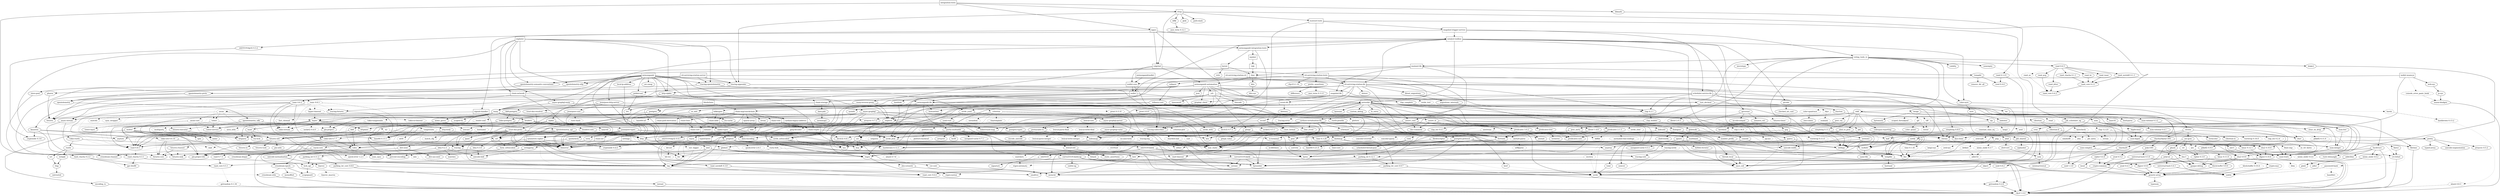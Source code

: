 digraph {
    0 [ label = "catalyst-toolbox" shape = box]
    1 [ label = "chain-addr" shape = box]
    2 [ label = "chain-core" shape = box]
    3 [ label = "chain-ser" shape = box]
    4 [ label = "chain-crypto" shape = box]
    5 [ label = "typed-bytes" shape = box]
    6 [ label = "chain-impl-mockchain" shape = box]
    7 [ label = "cardano-legacy-address" shape = box]
    8 [ label = "chain-time" shape = box]
    9 [ label = "chain-vote" shape = box]
    10 [ label = "imhamt" shape = box]
    11 [ label = "sparse-array" shape = box]
    12 [ label = "chain-storage" shape = box]
    13 [ label = "jcli" shape = box]
    14 [ label = "jormungandr-lib" shape = box]
    15 [ label = "jormungandr-automation" shape = box]
    16 [ label = "jortestkit" shape = box]
    17 [ label = "jormungandr-integration-tests" shape = box]
    18 [ label = "hersir" shape = box]
    19 [ label = "thor" shape = box]
    20 [ label = "loki" shape = box]
    21 [ label = "mjolnir" shape = box]
    22 [ label = "snapshot-lib" shape = box]
    23 [ label = "symmetric-cipher" shape = box]
    24 [ label = "vit-servicing-station-lib" shape = box]
    25 [ label = "event-db" shape = box]
    26 [ label = "vit-servicing-station-tests" shape = box]
    27 [ label = "wallet" shape = box]
    28 [ label = "chain-path-derivation" shape = box]
    29 [ label = "hdkeygen" shape = box]
    30 [ label = "chain-network" shape = box]
    31 [ label = "jormungandrwallet" shape = box]
    32 [ label = "wallet-core" shape = box]
    33 [ label = "wallet-wasm-js" shape = box]
    34 [ label = "jormungandr" shape = box]
    35 [ label = "explorer" shape = box]
    36 [ label = "settings" shape = box]
    37 [ label = "blockchain" shape = box]
    38 [ label = "vit-servicing-station-cli" shape = box]
    39 [ label = "vit-servicing-station-server" shape = box]
    40 [ label = "iapyx" shape = box]
    41 [ label = "valgrind" shape = box]
    42 [ label = "vitup" shape = box]
    43 [ label = "mainnet-lib" shape = box]
    44 [ label = "mainnet-tools" shape = box]
    45 [ label = "scheduler-service-lib" shape = box]
    46 [ label = "signals-handler" shape = box]
    47 [ label = "snapshot-trigger-service" shape = box]
    48 [ label = "voting_tools_rs" shape = box]
    49 [ label = "integration-tests" shape = box]
    50 [ label = "assert_fs" ]
    51 [ label = "bech32 0.8.1" ]
    52 [ label = "clap 4.2.1" ]
    53 [ label = "color-eyre" ]
    54 [ label = "csv" ]
    55 [ label = "fraction" ]
    56 [ label = "futures" ]
    57 [ label = "gag" ]
    58 [ label = "governor" ]
    59 [ label = "graphql_client" ]
    60 [ label = "hex" ]
    61 [ label = "image" ]
    62 [ label = "itertools" ]
    63 [ label = "once_cell" ]
    64 [ label = "qrcode" ]
    65 [ label = "quircs" ]
    66 [ label = "rand 0.8.5" ]
    67 [ label = "rand_chacha 0.3.1" ]
    68 [ label = "rayon" ]
    69 [ label = "regex" ]
    70 [ label = "reqwest" ]
    71 [ label = "rust_decimal" ]
    72 [ label = "serde" ]
    73 [ label = "serde_json" ]
    74 [ label = "serde_yaml" ]
    75 [ label = "sscanf" ]
    76 [ label = "thiserror" ]
    77 [ label = "time 0.3.20" ]
    78 [ label = "tokio" ]
    79 [ label = "tracing" ]
    80 [ label = "tracing-subscriber" ]
    81 [ label = "url" ]
    82 [ label = "cryptoxide 0.4.4" ]
    83 [ label = "proptest" ]
    84 [ label = "quickcheck" ]
    85 [ label = "curve25519-dalek-ng" ]
    86 [ label = "ed25519-bip32 0.4.1" ]
    87 [ label = "ed25519-dalek" ]
    88 [ label = "generic-array" ]
    89 [ label = "rand_core 0.6.4" ]
    90 [ label = "sha2 0.10.6" ]
    91 [ label = "lazy_static" ]
    92 [ label = "strum" ]
    93 [ label = "cbor_event" ]
    94 [ label = "const_format" ]
    95 [ label = "criterion" style = dashed]
    96 [ label = "data-pile" ]
    97 [ label = "sled" ]
    98 [ label = "tempfile" ]
    99 [ label = "base64 0.13.1" ]
    100 [ label = "bincode" ]
    101 [ label = "bytes" ]
    102 [ label = "clap_complete" ]
    103 [ label = "gtmpl" ]
    104 [ label = "rpassword" ]
    105 [ label = "http" ]
    106 [ label = "humantime" ]
    107 [ label = "parity-multiaddr" ]
    108 [ label = "serde_with" ]
    109 [ label = "assert_cmd" ]
    110 [ label = "bytesize" ]
    111 [ label = "custom_debug" ]
    112 [ label = "flate2" ]
    113 [ label = "fs_extra" ]
    114 [ label = "json" ]
    115 [ label = "keynesis" ]
    116 [ label = "log" ]
    117 [ label = "netstat2" ]
    118 [ label = "os_info" ]
    119 [ label = "poldercast" ]
    120 [ label = "predicates 2.1.5" ]
    121 [ label = "prost 0.9.0" ]
    122 [ label = "semver" ]
    123 [ label = "sysinfo" ]
    124 [ label = "tar" ]
    125 [ label = "tokio-stream" ]
    126 [ label = "tonic 0.6.2" ]
    127 [ label = "warp" ]
    128 [ label = "zip" ]
    129 [ label = "console" ]
    130 [ label = "dialoguer" ]
    131 [ label = "indicatif" ]
    132 [ label = "sha-1" ]
    133 [ label = "sha2 0.9.9" ]
    134 [ label = "bech32 0.7.3" ]
    135 [ label = "yaml-rust" ]
    136 [ label = "ctrlc" ]
    137 [ label = "slave-pool" ]
    138 [ label = "cocoon" ]
    139 [ label = "dirs" ]
    140 [ label = "serde_test" style = dashed]
    141 [ label = "zeroize" ]
    142 [ label = "diesel 1.4.8" ]
    143 [ label = "diesel_migrations" ]
    144 [ label = "dotenv" ]
    145 [ label = "http-zipkin" ]
    146 [ label = "notify" ]
    147 [ label = "r2d2" ]
    148 [ label = "simplelog 0.8.0" ]
    149 [ label = "tracing-futures" ]
    150 [ label = "bb8" ]
    151 [ label = "bb8-postgres" ]
    152 [ label = "dotenvy" ]
    153 [ label = "tokio-postgres" ]
    154 [ label = "cfg-if 0.1.10" ]
    155 [ label = "chrono" ]
    156 [ label = "dyn-clone" ]
    157 [ label = "fake" ]
    158 [ label = "hyper" ]
    159 [ label = "postgres" ]
    160 [ label = "pretty_assertions" ]
    161 [ label = "rand 0.7.3" ]
    162 [ label = "rand_core 0.5.1" ]
    163 [ label = "refinery" ]
    164 [ label = "hashlink" ]
    165 [ label = "http-body" ]
    166 [ label = "pin-project" ]
    167 [ label = "clear_on_drop" ]
    168 [ label = "console_error_panic_hook" style = dashed]
    169 [ label = "getrandom 0.2.8" ]
    170 [ label = "js-sys" ]
    171 [ label = "wasm-bindgen" ]
    172 [ label = "web-sys" ]
    173 [ label = "arc-swap" ]
    174 [ label = "jsonrpsee-core" ]
    175 [ label = "jsonrpsee-http-server" ]
    176 [ label = "linked-hash-map" ]
    177 [ label = "local-ip-address" ]
    178 [ label = "lru" ]
    179 [ label = "opentelemetry" ]
    180 [ label = "opentelemetry-otlp" ]
    181 [ label = "opentelemetry-semantic-conventions" ]
    182 [ label = "tokio-util 0.6.10" ]
    183 [ label = "tracing-appender" ]
    184 [ label = "tracing-opentelemetry" ]
    185 [ label = "trust-dns-resolver" ]
    186 [ label = "anyhow" ]
    187 [ label = "async-graphql" ]
    188 [ label = "async-graphql-warp" ]
    189 [ label = "futures-channel" ]
    190 [ label = "futures-util" ]
    191 [ label = "ed25519-bip32 0.3.2" ]
    192 [ label = "prettytable-rs" ]
    193 [ label = "warp-reverse-proxy" ]
    194 [ label = "diffy" ]
    195 [ label = "glob" ]
    196 [ label = "path-slash" ]
    197 [ label = "rustls" ]
    198 [ label = "rustls-pemfile" ]
    199 [ label = "tempdir" ]
    200 [ label = "tokio-rustls" ]
    201 [ label = "uuid 0.8.2" ]
    202 [ label = "walkdir" ]
    203 [ label = "cardano-serialization-lib" ]
    204 [ label = "pharos" ]
    205 [ label = "job_scheduler_ng" ]
    206 [ label = "num-traits" ]
    207 [ label = "uuid 1.3.0" ]
    208 [ label = "bigdecimal" ]
    209 [ label = "blake2" ]
    210 [ label = "bytekind" ]
    211 [ label = "cddl" ]
    212 [ label = "ciborium" ]
    213 [ label = "dashmap" ]
    214 [ label = "diesel 2.0.3" ]
    215 [ label = "microtype" ]
    216 [ label = "nonempty" ]
    217 [ label = "rand 0.6.5" ]
    218 [ label = "rand_core 0.4.2" ]
    219 [ label = "scheduled-thread-pool" ]
    220 [ label = "validity" ]
    221 [ label = "base64 0.21.0" ]
    222 [ label = "cfg-if 1.0.0" ]
    223 [ label = "libmath" ]
    224 [ label = "rand_chacha 0.2.2" ]
    225 [ label = "anstyle" ]
    226 [ label = "doc-comment" ]
    227 [ label = "globwalk" ]
    228 [ label = "predicates 3.0.2" ]
    229 [ label = "predicates-core" ]
    230 [ label = "predicates-tree" ]
    231 [ label = "clap_builder" ]
    232 [ label = "backtrace" ]
    233 [ label = "color-spantrace" style = dashed]
    234 [ label = "eyre" ]
    235 [ label = "indenter" ]
    236 [ label = "owo-colors" ]
    237 [ label = "tracing-error" style = dashed]
    238 [ label = "csv-core" ]
    239 [ label = "itoa" ]
    240 [ label = "ryu" ]
    241 [ label = "num" ]
    242 [ label = "futures-core" ]
    243 [ label = "futures-executor" ]
    244 [ label = "futures-io" ]
    245 [ label = "futures-sink" ]
    246 [ label = "futures-task" ]
    247 [ label = "filedescriptor" ]
    248 [ label = "futures-timer" style = dashed]
    249 [ label = "no-std-compat" ]
    250 [ label = "nonzero_ext" ]
    251 [ label = "parking_lot 0.12.1" ]
    252 [ label = "smallvec" ]
    253 [ label = "bytemuck" ]
    254 [ label = "byteorder" ]
    255 [ label = "color_quant" ]
    256 [ label = "gif" style = dashed]
    257 [ label = "jpeg-decoder" style = dashed]
    258 [ label = "num-iter" ]
    259 [ label = "num-rational 0.3.2" ]
    260 [ label = "png" style = dashed]
    261 [ label = "scoped_threadpool" style = dashed]
    262 [ label = "tiff" style = dashed]
    263 [ label = "either" ]
    264 [ label = "checked_int_cast" ]
    265 [ label = "ppv-lite86" ]
    266 [ label = "rayon-core" ]
    267 [ label = "aho-corasick" ]
    268 [ label = "memchr" ]
    269 [ label = "regex-syntax" ]
    270 [ label = "serde_urlencoded" ]
    271 [ label = "tower-service" ]
    272 [ label = "arrayvec 0.7.2" ]
    273 [ label = "borsh" style = dashed]
    274 [ label = "bytecheck" style = dashed]
    275 [ label = "rkyv" style = dashed]
    276 [ label = "indexmap" ]
    277 [ label = "time-core" ]
    278 [ label = "mio" style = dashed]
    279 [ label = "num_cpus" ]
    280 [ label = "pin-project-lite" ]
    281 [ label = "tracing-core" ]
    282 [ label = "matchers" style = dashed]
    283 [ label = "nu-ansi-term" style = dashed]
    284 [ label = "sharded-slab" style = dashed]
    285 [ label = "thread_local" ]
    286 [ label = "tracing-log" style = dashed]
    287 [ label = "tracing-serde" style = dashed]
    288 [ label = "form_urlencoded" ]
    289 [ label = "idna 0.3.0" ]
    290 [ label = "percent-encoding" ]
    291 [ label = "bit-set" style = dashed]
    292 [ label = "bitflags" ]
    293 [ label = "quick-error 2.0.1" style = dashed]
    294 [ label = "rand_xorshift 0.3.0" ]
    295 [ label = "rusty-fork" style = dashed]
    296 [ label = "unarray" ]
    297 [ label = "env_logger" style = dashed]
    298 [ label = "digest 0.9.0" ]
    299 [ label = "subtle-ng" ]
    300 [ label = "curve25519-dalek" ]
    301 [ label = "ed25519" ]
    302 [ label = "typenum" ]
    303 [ label = "digest 0.10.6" ]
    304 [ label = "atty" style = dashed]
    305 [ label = "cast" style = dashed]
    306 [ label = "clap 2.34.0" style = dashed]
    307 [ label = "criterion-plot" style = dashed]
    308 [ label = "oorandom" style = dashed]
    309 [ label = "plotters" style = dashed]
    310 [ label = "serde_cbor" style = dashed]
    311 [ label = "tinytemplate" style = dashed]
    312 [ label = "memmap2" ]
    313 [ label = "crc32fast" ]
    314 [ label = "crossbeam-epoch" ]
    315 [ label = "crossbeam-utils" ]
    316 [ label = "fxhash" ]
    317 [ label = "libc" ]
    318 [ label = "parking_lot 0.11.2" ]
    319 [ label = "fastrand" ]
    320 [ label = "gtmpl_value" ]
    321 [ label = "fnv" ]
    322 [ label = "arrayref" ]
    323 [ label = "bs58" ]
    324 [ label = "data-encoding" ]
    325 [ label = "multihash" ]
    326 [ label = "static_assertions" ]
    327 [ label = "unsigned-varint 0.7.1" ]
    328 [ label = "bstr" ]
    329 [ label = "wait-timeout" ]
    330 [ label = "miniz_oxide 0.6.2" ]
    331 [ label = "cryptoxide 0.3.6" ]
    332 [ label = "difflib" style = dashed]
    333 [ label = "float-cmp" style = dashed]
    334 [ label = "normalize-line-endings" style = dashed]
    335 [ label = "filetime" ]
    336 [ label = "tokio-util 0.7.7" ]
    337 [ label = "async-stream" ]
    338 [ label = "h2" style = dashed]
    339 [ label = "hyper-timeout" style = dashed]
    340 [ label = "tower" style = dashed]
    341 [ label = "tower-layer" ]
    342 [ label = "headers" ]
    343 [ label = "mime" ]
    344 [ label = "mime_guess" ]
    345 [ label = "multiparty" style = dashed]
    346 [ label = "scoped-tls" ]
    347 [ label = "tokio-tungstenite" style = dashed]
    348 [ label = "aes" style = dashed]
    349 [ label = "bzip2" style = dashed]
    350 [ label = "constant_time_eq" style = dashed]
    351 [ label = "hmac 0.12.1" ]
    352 [ label = "pbkdf2 0.11.0" style = dashed]
    353 [ label = "sha1" ]
    354 [ label = "zstd" style = dashed]
    355 [ label = "unicode-width" ]
    356 [ label = "shell-words" ]
    357 [ label = "number_prefix" ]
    358 [ label = "block-buffer 0.9.0" ]
    359 [ label = "opaque-debug" ]
    360 [ label = "crossbeam-channel" ]
    361 [ label = "aes-gcm" ]
    362 [ label = "chacha20poly1305" ]
    363 [ label = "hmac 0.11.0" ]
    364 [ label = "pbkdf2 0.9.0" ]
    365 [ label = "dirs-sys" ]
    366 [ label = "pq-sys" style = dashed]
    367 [ label = "migrations_internals" ]
    368 [ label = "zipkin" ]
    369 [ label = "termcolor" ]
    370 [ label = "fallible-iterator" ]
    371 [ label = "phf" ]
    372 [ label = "postgres-protocol" ]
    373 [ label = "postgres-types" ]
    374 [ label = "socket2 0.5.1" ]
    375 [ label = "num-integer" ]
    376 [ label = "time 0.1.45" style = dashed]
    377 [ label = "httparse" ]
    378 [ label = "httpdate" ]
    379 [ label = "socket2 0.4.9" style = dashed]
    380 [ label = "want" ]
    381 [ label = "ansi_term 0.11.0" ]
    382 [ label = "difference" ]
    383 [ label = "getrandom 0.1.16" style = dashed]
    384 [ label = "refinery-core" ]
    385 [ label = "hashbrown 0.12.3" ]
    386 [ label = "beef" ]
    387 [ label = "jsonrpsee-types" ]
    388 [ label = "rustc-hash" style = dashed]
    389 [ label = "globset" ]
    390 [ label = "unicase" ]
    391 [ label = "opentelemetry_api" ]
    392 [ label = "opentelemetry_sdk" ]
    393 [ label = "opentelemetry-proto" ]
    394 [ label = "prost 0.11.8" style = dashed]
    395 [ label = "tonic 0.8.3" style = dashed]
    396 [ label = "slab" style = dashed]
    397 [ label = "lru-cache" ]
    398 [ label = "resolv-conf" style = dashed]
    399 [ label = "trust-dns-proto" ]
    400 [ label = "async-graphql-parser" ]
    401 [ label = "async-graphql-value" ]
    402 [ label = "fast_chemail" style = dashed]
    403 [ label = "multer" ]
    404 [ label = "pin-utils" ]
    405 [ label = "encode_unicode" ]
    406 [ label = "is-terminal" ]
    407 [ label = "term" ]
    408 [ label = "ansi_term 0.12.1" ]
    409 [ label = "ring" ]
    410 [ label = "sct" ]
    411 [ label = "webpki" ]
    412 [ label = "rand 0.4.6" ]
    413 [ label = "remove_dir_all" ]
    414 [ label = "same-file" ]
    415 [ label = "num-bigint" ]
    416 [ label = "schemars" ]
    417 [ label = "cron" ]
    418 [ label = "libm" style = dashed]
    419 [ label = "abnf_to_pest" ]
    420 [ label = "base16" ]
    421 [ label = "base64-url" style = dashed]
    422 [ label = "clap 3.2.23" style = dashed]
    423 [ label = "codespan-reporting" ]
    424 [ label = "hexf-parse" ]
    425 [ label = "lexical-core" ]
    426 [ label = "pest_meta" ]
    427 [ label = "pest_vm" ]
    428 [ label = "simplelog 0.11.2" ]
    429 [ label = "uriparse" style = dashed]
    430 [ label = "ciborium-io" ]
    431 [ label = "ciborium-ll" ]
    432 [ label = "lock_api" ]
    433 [ label = "parking_lot_core 0.9.7" ]
    434 [ label = "secrecy" style = dashed]
    435 [ label = "rand_chacha 0.1.1" ]
    436 [ label = "rand_hc" ]
    437 [ label = "rand_isaac" ]
    438 [ label = "rand_jitter" ]
    439 [ label = "rand_os" style = dashed]
    440 [ label = "rand_pcg" ]
    441 [ label = "rand_xorshift 0.1.1" ]
    442 [ label = "rand 0.3.23" ]
    443 [ label = "ignore" ]
    444 [ label = "termtree" ]
    445 [ label = "anstream" style = dashed]
    446 [ label = "clap_lex 0.4.1" ]
    447 [ label = "strsim" style = dashed]
    448 [ label = "addr2line" ]
    449 [ label = "object" ]
    450 [ label = "rustc-demangle" ]
    451 [ label = "num-complex" ]
    452 [ label = "num-rational 0.4.1" ]
    453 [ label = "weezl" style = dashed]
    454 [ label = "deflate" style = dashed]
    455 [ label = "miniz_oxide 0.3.7" style = dashed]
    456 [ label = "miniz_oxide 0.4.4" style = dashed]
    457 [ label = "crossbeam-deque" ]
    458 [ label = "hashbrown 0.13.2" style = dashed]
    459 [ label = "ptr_meta" style = dashed]
    460 [ label = "simdutf8" style = dashed]
    461 [ label = "rend" style = dashed]
    462 [ label = "seahash" style = dashed]
    463 [ label = "regex-automata" style = dashed]
    464 [ label = "overload" style = dashed]
    465 [ label = "unicode-bidi" ]
    466 [ label = "unicode-normalization" ]
    467 [ label = "bit-vec" style = dashed]
    468 [ label = "quick-error 1.2.3" style = dashed]
    469 [ label = "subtle" ]
    470 [ label = "signature" ]
    471 [ label = "block-buffer 0.10.4" style = dashed]
    472 [ label = "crypto-common" ]
    473 [ label = "textwrap 0.11.0" style = dashed]
    474 [ label = "plotters-backend" style = dashed]
    475 [ label = "plotters-svg" style = dashed]
    476 [ label = "half" ]
    477 [ label = "memoffset" ]
    478 [ label = "scopeguard" ]
    479 [ label = "instant" ]
    480 [ label = "parking_lot_core 0.8.6" ]
    481 [ label = "unsigned-varint 0.5.1" ]
    482 [ label = "adler" ]
    483 [ label = "tokio-io-timeout" style = dashed]
    484 [ label = "headers-core" ]
    485 [ label = "try-lock" ]
    486 [ label = "tungstenite" style = dashed]
    487 [ label = "cipher 0.3.0" ]
    488 [ label = "bzip2-sys" style = dashed]
    489 [ label = "password-hash" style = dashed]
    490 [ label = "zstd-safe" style = dashed]
    491 [ label = "aead 0.4.3" ]
    492 [ label = "ctr" ]
    493 [ label = "ghash" ]
    494 [ label = "aead 0.5.2" ]
    495 [ label = "chacha20" ]
    496 [ label = "cipher 0.4.4" ]
    497 [ label = "poly1305" ]
    498 [ label = "crypto-mac" ]
    499 [ label = "lazycell" ]
    500 [ label = "zipkin-types" ]
    501 [ label = "phf_shared" ]
    502 [ label = "md-5" ]
    503 [ label = "stringprep" ]
    504 [ label = "siphasher" ]
    505 [ label = "toml" ]
    506 [ label = "ahash 0.7.6" style = dashed]
    507 [ label = "axum" style = dashed]
    508 [ label = "hostname" style = dashed]
    509 [ label = "idna 0.2.3" ]
    510 [ label = "ipnet" ]
    511 [ label = "tinyvec" ]
    512 [ label = "pest" ]
    513 [ label = "ascii_utils" style = dashed]
    514 [ label = "encoding_rs" ]
    515 [ label = "spin" ]
    516 [ label = "io-lifetimes" ]
    517 [ label = "dirs-next" ]
    518 [ label = "untrusted" ]
    519 [ label = "nom" ]
    520 [ label = "abnf" ]
    521 [ label = "pretty" ]
    522 [ label = "clap_lex 0.2.4" style = dashed]
    523 [ label = "textwrap 0.16.0" style = dashed]
    524 [ label = "lexical-parse-float" style = dashed]
    525 [ label = "lexical-parse-integer" style = dashed]
    526 [ label = "lexical-util" ]
    527 [ label = "lexical-write-float" style = dashed]
    528 [ label = "lexical-write-integer" style = dashed]
    529 [ label = "rand_core 0.3.1" ]
    530 [ label = "anstyle-parse" style = dashed]
    531 [ label = "concolor-override" style = dashed]
    532 [ label = "concolor-query" style = dashed]
    533 [ label = "utf8parse" style = dashed]
    534 [ label = "gimli" ]
    535 [ label = "adler32" style = dashed]
    536 [ label = "ahash 0.8.3" style = dashed]
    537 [ label = "utf-8" style = dashed]
    538 [ label = "base64ct" style = dashed]
    539 [ label = "zstd-sys" style = dashed]
    540 [ label = "polyval" ]
    541 [ label = "inout" ]
    542 [ label = "universal-hash 0.5.0" ]
    543 [ label = "axum-core" style = dashed]
    544 [ label = "matchit" style = dashed]
    545 [ label = "sync_wrapper" style = dashed]
    546 [ label = "match_cfg" style = dashed]
    547 [ label = "matches" ]
    548 [ label = "tinyvec_macros" style = dashed]
    549 [ label = "ucd-trie" ]
    550 [ label = "dirs-sys-next" ]
    551 [ label = "minimal-lexical" ]
    552 [ label = "abnf-core" ]
    553 [ label = "arrayvec 0.5.2" ]
    554 [ label = "typed-arena" ]
    555 [ label = "unicode-segmentation" ]
    556 [ label = "os_str_bytes" style = dashed]
    557 [ label = "universal-hash 0.4.1" ]
    0 -> 53 [ ]
    0 -> 57 [ ]
    0 -> 58 [ ]
    0 -> 17 [ ]
    0 -> 64 [ ]
    0 -> 65 [ ]
    0 -> 75 [ ]
    0 -> 23 [ ]
    0 -> 24 [ ]
    0 -> 27 [ ]
    1 -> 2 [ ]
    1 -> 4 [ ]
    2 -> 3 [ ]
    3 -> 76 [ ]
    4 -> 51 [ ]
    4 -> 85 [ ]
    4 -> 86 [ ]
    4 -> 87 [ ]
    4 -> 60 [ ]
    4 -> 83 [ style = dotted]
    4 -> 84 [ style = dotted]
    4 -> 68 [ ]
    4 -> 90 [ ]
    4 -> 5 [ ]
    6 -> 7 [ ]
    6 -> 1 [ ]
    6 -> 8 [ ]
    6 -> 9 [ ]
    6 -> 10 [ ]
    6 -> 11 [ ]
    6 -> 92 [ ]
    6 -> 79 [ ]
    7 -> 93 [ ]
    7 -> 86 [ ]
    8 -> 2 [ ]
    8 -> 83 [ style = dotted]
    8 -> 84 [ style = dotted]
    9 -> 2 [ ]
    9 -> 4 [ ]
    9 -> 94 [ ]
    10 -> 83 [ style = dotted]
    10 -> 76 [ ]
    12 -> 95 [ style = dotted]
    12 -> 96 [ ]
    12 -> 89 [ style = dotted]
    12 -> 97 [ ]
    12 -> 98 [ style = dotted]
    12 -> 76 [ ]
    13 -> 100 [ ]
    13 -> 102 [ ]
    13 -> 103 [ ]
    13 -> 14 [ ]
    13 -> 70 [ ]
    13 -> 104 [ ]
    13 -> 74 [ ]
    14 -> 6 [ ]
    14 -> 105 [ ]
    14 -> 106 [ ]
    14 -> 107 [ ]
    14 -> 108 [ ]
    15 -> 109 [ ]
    15 -> 12 [ ]
    15 -> 59 [ ]
    15 -> 13 [ ]
    15 -> 16 [ ]
    15 -> 114 [ ]
    15 -> 117 [ ]
    15 -> 119 [ ]
    15 -> 126 [ ]
    15 -> 80 [ ]
    16 -> 50 [ ]
    16 -> 51 [ ]
    16 -> 110 [ ]
    16 -> 54 [ ]
    16 -> 111 [ ]
    16 -> 130 [ ]
    16 -> 113 [ ]
    16 -> 60 [ ]
    16 -> 106 [ ]
    16 -> 131 [ ]
    16 -> 118 [ ]
    16 -> 120 [ ]
    16 -> 70 [ ]
    16 -> 122 [ ]
    16 -> 74 [ ]
    16 -> 132 [ ]
    16 -> 133 [ ]
    16 -> 123 [ ]
    16 -> 124 [ ]
    16 -> 127 [ ]
    16 -> 128 [ ]
    17 -> 134 [ ]
    17 -> 18 [ ]
    17 -> 21 [ ]
    18 -> 136 [ ]
    18 -> 137 [ ]
    18 -> 19 [ ]
    19 -> 138 [ ]
    19 -> 139 [ ]
    19 -> 15 [ ]
    20 -> 19 [ ]
    21 -> 20 [ ]
    22 -> 55 [ ]
    22 -> 59 [ ]
    22 -> 14 [ ]
    22 -> 70 [ ]
    22 -> 71 [ ]
    22 -> 140 [ style = dotted]
    23 -> 82 [ ]
    23 -> 66 [ ]
    23 -> 76 [ ]
    23 -> 141 [ ]
    24 -> 52 [ ]
    24 -> 143 [ ]
    24 -> 144 [ ]
    24 -> 25 [ ]
    24 -> 145 [ ]
    24 -> 62 [ ]
    24 -> 146 [ ]
    24 -> 148 [ ]
    24 -> 22 [ ]
    24 -> 149 [ ]
    24 -> 80 [ ]
    24 -> 127 [ ]
    25 -> 151 [ ]
    25 -> 152 [ ]
    26 -> 109 [ ]
    26 -> 154 [ ]
    26 -> 156 [ ]
    26 -> 157 [ ]
    26 -> 16 [ ]
    26 -> 160 [ ]
    26 -> 163 [ ]
    26 -> 24 [ ]
    27 -> 164 [ ]
    27 -> 29 [ ]
    27 -> 62 [ ]
    27 -> 14 [ ]
    28 -> 76 [ ]
    29 -> 7 [ ]
    29 -> 1 [ ]
    29 -> 28 [ ]
    30 -> 4 [ ]
    30 -> 56 [ ]
    30 -> 76 [ ]
    30 -> 126 [ ]
    31 -> 32 [ ]
    32 -> 134 [ ]
    32 -> 23 [ ]
    32 -> 27 [ ]
    33 -> 167 [ ]
    33 -> 168 [ style = dotted]
    33 -> 32 [ ]
    33 -> 172 [ ]
    34 -> 173 [ ]
    34 -> 30 [ ]
    34 -> 12 [ ]
    34 -> 52 [ ]
    34 -> 145 [ ]
    34 -> 14 [ ]
    34 -> 175 [ ]
    34 -> 177 [ ]
    34 -> 180 [ ]
    34 -> 181 [ ]
    34 -> 119 [ ]
    34 -> 70 [ ]
    34 -> 74 [ ]
    34 -> 183 [ ]
    34 -> 184 [ ]
    34 -> 185 [ ]
    34 -> 127 [ ]
    35 -> 186 [ ]
    35 -> 188 [ ]
    35 -> 30 [ ]
    35 -> 145 [ ]
    35 -> 17 [ ]
    35 -> 180 [ ]
    35 -> 181 [ ]
    35 -> 183 [ ]
    35 -> 184 [ ]
    36 -> 97 [ ]
    36 -> 76 [ ]
    37 -> 6 [ ]
    37 -> 178 [ ]
    38 -> 54 [ ]
    38 -> 24 [ ]
    39 -> 180 [ ]
    39 -> 181 [ ]
    39 -> 183 [ ]
    39 -> 184 [ ]
    39 -> 24 [ ]
    40 -> 0 [ ]
    40 -> 191 [ ]
    40 -> 192 [ ]
    40 -> 41 [ ]
    41 -> 15 [ ]
    41 -> 26 [ ]
    41 -> 32 [ ]
    41 -> 193 [ ]
    42 -> 194 [ ]
    42 -> 195 [ ]
    42 -> 44 [ ]
    42 -> 196 [ ]
    42 -> 183 [ ]
    42 -> 201 [ ]
    42 -> 41 [ ]
    43 -> 203 [ ]
    43 -> 204 [ ]
    43 -> 22 [ ]
    43 -> 199 [ ]
    43 -> 19 [ ]
    44 -> 205 [ ]
    44 -> 192 [ ]
    44 -> 47 [ ]
    44 -> 26 [ ]
    45 -> 155 [ ]
    45 -> 52 [ ]
    45 -> 56 [ ]
    45 -> 16 [ ]
    45 -> 207 [ ]
    46 -> 56 [ ]
    46 -> 78 [ ]
    47 -> 0 [ ]
    47 -> 45 [ ]
    47 -> 46 [ ]
    47 -> 48 [ ]
    48 -> 209 [ ]
    48 -> 210 [ ]
    48 -> 211 [ ]
    48 -> 53 [ ]
    48 -> 213 [ ]
    48 -> 214 [ ]
    48 -> 43 [ ]
    48 -> 215 [ ]
    48 -> 216 [ ]
    48 -> 217 [ ]
    48 -> 220 [ ]
    49 -> 40 [ ]
    49 -> 223 [ ]
    49 -> 224 [ ]
    49 -> 42 [ ]
    50 -> 226 [ ]
    50 -> 227 [ ]
    50 -> 228 [ ]
    50 -> 230 [ ]
    50 -> 98 [ ]
    52 -> 231 [ ]
    52 -> 63 [ style = dotted]
    53 -> 232 [ ]
    53 -> 233 [ style = dotted]
    53 -> 234 [ ]
    54 -> 238 [ ]
    54 -> 239 [ ]
    54 -> 240 [ ]
    54 -> 72 [ ]
    55 -> 91 [ style = dotted]
    55 -> 241 [ ]
    56 -> 243 [ style = dotted]
    57 -> 247 [ ]
    57 -> 98 [ ]
    58 -> 56 [ style = dotted]
    58 -> 248 [ style = dotted]
    58 -> 249 [ ]
    58 -> 250 [ ]
    58 -> 251 [ ]
    58 -> 66 [ style = dotted]
    59 -> 73 [ ]
    61 -> 253 [ ]
    61 -> 256 [ style = dotted]
    61 -> 258 [ ]
    61 -> 259 [ ]
    61 -> 260 [ style = dotted]
    61 -> 261 [ style = dotted]
    61 -> 262 [ style = dotted]
    62 -> 263 [ ]
    64 -> 264 [ ]
    64 -> 61 [ style = dotted]
    65 -> 206 [ ]
    65 -> 76 [ ]
    66 -> 67 [ style = dotted]
    67 -> 265 [ ]
    67 -> 89 [ ]
    68 -> 263 [ ]
    68 -> 266 [ ]
    69 -> 267 [ style = dotted]
    69 -> 269 [ ]
    70 -> 221 [ ]
    70 -> 190 [ ]
    70 -> 105 [ ]
    70 -> 73 [ style = dotted]
    70 -> 270 [ ]
    70 -> 271 [ ]
    70 -> 81 [ ]
    71 -> 272 [ ]
    71 -> 273 [ style = dotted]
    71 -> 206 [ ]
    71 -> 159 [ style = dotted]
    71 -> 275 [ style = dotted]
    73 -> 239 [ ]
    73 -> 240 [ ]
    73 -> 72 [ ]
    74 -> 276 [ ]
    74 -> 240 [ ]
    74 -> 135 [ ]
    75 -> 94 [ ]
    75 -> 91 [ ]
    75 -> 69 [ ]
    77 -> 239 [ style = dotted]
    77 -> 72 [ style = dotted]
    77 -> 277 [ ]
    78 -> 101 [ style = dotted]
    78 -> 278 [ style = dotted]
    78 -> 279 [ style = dotted]
    78 -> 251 [ style = dotted]
    78 -> 280 [ ]
    79 -> 116 [ style = dotted]
    79 -> 280 [ ]
    79 -> 281 [ ]
    80 -> 282 [ style = dotted]
    80 -> 283 [ style = dotted]
    80 -> 69 [ style = dotted]
    80 -> 73 [ style = dotted]
    80 -> 284 [ style = dotted]
    80 -> 252 [ style = dotted]
    80 -> 285 [ style = dotted]
    80 -> 77 [ style = dotted]
    80 -> 79 [ style = dotted]
    80 -> 286 [ style = dotted]
    80 -> 287 [ style = dotted]
    81 -> 288 [ ]
    81 -> 289 [ ]
    81 -> 72 [ style = dotted]
    83 -> 291 [ style = dotted]
    83 -> 292 [ ]
    83 -> 254 [ ]
    83 -> 91 [ style = dotted]
    83 -> 206 [ ]
    83 -> 293 [ style = dotted]
    83 -> 66 [ ]
    83 -> 294 [ ]
    83 -> 269 [ style = dotted]
    83 -> 295 [ style = dotted]
    83 -> 296 [ ]
    84 -> 297 [ style = dotted]
    84 -> 161 [ ]
    85 -> 254 [ ]
    85 -> 298 [ ]
    85 -> 89 [ ]
    85 -> 299 [ ]
    85 -> 141 [ ]
    86 -> 82 [ ]
    87 -> 300 [ ]
    87 -> 301 [ ]
    87 -> 161 [ style = dotted]
    87 -> 72 [ style = dotted]
    87 -> 133 [ ]
    88 -> 302 [ ]
    89 -> 169 [ style = dotted]
    90 -> 303 [ ]
    95 -> 304 [ style = dashed]
    95 -> 306 [ style = dashed]
    95 -> 307 [ style = dashed]
    95 -> 54 [ style = dashed]
    95 -> 56 [ style = dotted]
    95 -> 91 [ style = dashed]
    95 -> 308 [ style = dashed]
    95 -> 309 [ style = dashed]
    95 -> 68 [ style = dashed]
    95 -> 69 [ style = dashed]
    95 -> 310 [ style = dashed]
    95 -> 311 [ style = dashed]
    95 -> 78 [ style = dotted]
    95 -> 202 [ style = dashed]
    96 -> 312 [ ]
    97 -> 313 [ ]
    97 -> 314 [ ]
    97 -> 316 [ ]
    97 -> 317 [ ]
    97 -> 116 [ ]
    97 -> 318 [ ]
    98 -> 222 [ ]
    98 -> 319 [ ]
    100 -> 72 [ ]
    101 -> 72 [ style = dotted]
    102 -> 52 [ ]
    103 -> 320 [ ]
    103 -> 62 [ ]
    103 -> 91 [ ]
    103 -> 290 [ ]
    104 -> 73 [ ]
    105 -> 101 [ ]
    105 -> 321 [ ]
    105 -> 239 [ ]
    107 -> 322 [ ]
    107 -> 323 [ ]
    107 -> 254 [ ]
    107 -> 324 [ ]
    107 -> 325 [ ]
    107 -> 326 [ ]
    107 -> 327 [ ]
    107 -> 81 [ style = dotted]
    108 -> 99 [ style = dotted]
    108 -> 155 [ style = dotted]
    108 -> 60 [ style = dotted]
    108 -> 276 [ style = dotted]
    108 -> 73 [ style = dotted]
    108 -> 77 [ style = dotted]
    109 -> 328 [ ]
    109 -> 226 [ ]
    109 -> 228 [ ]
    109 -> 230 [ ]
    109 -> 329 [ ]
    112 -> 313 [ ]
    112 -> 330 [ style = dotted]
    115 -> 331 [ ]
    115 -> 60 [ ]
    115 -> 67 [ ]
    115 -> 76 [ ]
    116 -> 222 [ ]
    116 -> 72 [ style = dotted]
    117 -> 292 [ ]
    117 -> 317 [ ]
    117 -> 76 [ ]
    118 -> 116 [ ]
    119 -> 115 [ ]
    119 -> 178 [ ]
    120 -> 332 [ style = dotted]
    120 -> 333 [ style = dotted]
    120 -> 62 [ ]
    120 -> 334 [ style = dotted]
    120 -> 229 [ ]
    120 -> 69 [ style = dotted]
    121 -> 101 [ ]
    122 -> 72 [ style = dotted]
    123 -> 68 [ style = dotted]
    124 -> 335 [ ]
    125 -> 336 [ style = dotted]
    126 -> 337 [ ]
    126 -> 99 [ ]
    126 -> 339 [ style = dotted]
    126 -> 290 [ ]
    126 -> 121 [ style = dotted]
    126 -> 125 [ ]
    126 -> 182 [ ]
    126 -> 340 [ style = dotted]
    126 -> 149 [ style = dotted]
    127 -> 342 [ ]
    127 -> 158 [ ]
    127 -> 344 [ ]
    127 -> 345 [ style = dotted]
    127 -> 166 [ ]
    127 -> 198 [ ]
    127 -> 346 [ ]
    127 -> 73 [ ]
    127 -> 270 [ ]
    127 -> 200 [ style = dotted]
    127 -> 125 [ ]
    127 -> 347 [ style = dotted]
    128 -> 348 [ style = dotted]
    128 -> 254 [ ]
    128 -> 349 [ style = dotted]
    128 -> 350 [ style = dotted]
    128 -> 112 [ style = dotted]
    128 -> 352 [ style = dotted]
    128 -> 353 [ style = dotted]
    128 -> 77 [ style = dotted]
    128 -> 354 [ style = dotted]
    129 -> 91 [ ]
    129 -> 317 [ ]
    129 -> 355 [ style = dotted]
    130 -> 129 [ ]
    130 -> 356 [ ]
    130 -> 98 [ style = dotted]
    130 -> 141 [ style = dotted]
    131 -> 129 [ ]
    131 -> 357 [ ]
    131 -> 69 [ ]
    132 -> 358 [ ]
    132 -> 222 [ ]
    132 -> 298 [ ]
    132 -> 359 [ ]
    133 -> 358 [ ]
    133 -> 222 [ ]
    133 -> 298 [ ]
    133 -> 359 [ ]
    135 -> 176 [ ]
    137 -> 360 [ ]
    138 -> 361 [ ]
    138 -> 362 [ ]
    138 -> 364 [ ]
    138 -> 66 [ ]
    139 -> 365 [ ]
    140 -> 72 [ style = dashed]
    142 -> 292 [ style = dotted]
    142 -> 254 [ ]
    142 -> 155 [ style = dotted]
    142 -> 366 [ style = dotted]
    142 -> 147 [ style = dotted]
    142 -> 73 [ style = dotted]
    143 -> 367 [ ]
    145 -> 105 [ ]
    145 -> 368 [ ]
    146 -> 292 [ ]
    146 -> 360 [ style = dotted]
    146 -> 335 [ ]
    146 -> 317 [ ]
    146 -> 202 [ ]
    147 -> 116 [ ]
    147 -> 219 [ ]
    148 -> 155 [ ]
    148 -> 116 [ ]
    148 -> 369 [ style = dotted]
    149 -> 166 [ style = dotted]
    149 -> 79 [ ]
    150 -> 190 [ ]
    150 -> 78 [ ]
    151 -> 150 [ ]
    151 -> 153 [ ]
    153 -> 190 [ ]
    153 -> 290 [ ]
    153 -> 371 [ ]
    153 -> 373 [ ]
    153 -> 374 [ ]
    153 -> 336 [ ]
    155 -> 375 [ ]
    155 -> 72 [ style = dotted]
    155 -> 376 [ style = dotted]
    157 -> 155 [ style = dotted]
    157 -> 105 [ style = dotted]
    157 -> 66 [ ]
    158 -> 338 [ style = dotted]
    158 -> 165 [ ]
    158 -> 377 [ ]
    158 -> 378 [ ]
    158 -> 379 [ style = dotted]
    158 -> 271 [ ]
    158 -> 380 [ ]
    159 -> 153 [ ]
    160 -> 381 [ ]
    160 -> 382 [ ]
    161 -> 162 [ ]
    162 -> 383 [ style = dotted]
    163 -> 384 [ ]
    164 -> 385 [ ]
    165 -> 105 [ ]
    165 -> 280 [ ]
    168 -> 171 [ style = dashed]
    169 -> 222 [ ]
    170 -> 171 [ ]
    171 -> 222 [ ]
    172 -> 170 [ ]
    174 -> 272 [ style = dotted]
    174 -> 158 [ style = dotted]
    174 -> 387 [ ]
    174 -> 66 [ style = dotted]
    174 -> 388 [ style = dotted]
    175 -> 389 [ ]
    175 -> 174 [ ]
    175 -> 91 [ ]
    175 -> 390 [ ]
    177 -> 76 [ ]
    178 -> 385 [ style = dotted]
    179 -> 392 [ ]
    180 -> 393 [ ]
    181 -> 179 [ ]
    182 -> 242 [ ]
    182 -> 245 [ ]
    182 -> 396 [ style = dotted]
    182 -> 78 [ ]
    183 -> 360 [ ]
    183 -> 80 [ ]
    184 -> 179 [ ]
    184 -> 80 [ ]
    185 -> 397 [ ]
    185 -> 398 [ style = dotted]
    185 -> 399 [ ]
    187 -> 400 [ ]
    187 -> 337 [ ]
    187 -> 99 [ ]
    187 -> 402 [ style = dotted]
    187 -> 403 [ ]
    187 -> 206 [ ]
    187 -> 63 [ ]
    187 -> 69 [ ]
    187 -> 270 [ ]
    187 -> 326 [ ]
    187 -> 98 [ ]
    188 -> 187 [ ]
    188 -> 127 [ ]
    189 -> 242 [ ]
    189 -> 245 [ style = dotted]
    190 -> 189 [ style = dotted]
    190 -> 244 [ style = dotted]
    190 -> 246 [ ]
    190 -> 268 [ style = dotted]
    190 -> 280 [ ]
    190 -> 404 [ ]
    190 -> 396 [ style = dotted]
    191 -> 331 [ ]
    192 -> 54 [ style = dotted]
    192 -> 405 [ ]
    192 -> 406 [ ]
    192 -> 91 [ ]
    192 -> 407 [ ]
    192 -> 355 [ ]
    193 -> 91 [ ]
    193 -> 70 [ ]
    193 -> 127 [ ]
    194 -> 408 [ ]
    197 -> 116 [ style = dotted]
    197 -> 410 [ ]
    197 -> 411 [ ]
    198 -> 221 [ ]
    199 -> 412 [ ]
    199 -> 413 [ ]
    200 -> 197 [ ]
    200 -> 78 [ ]
    201 -> 169 [ style = dotted]
    201 -> 72 [ style = dotted]
    202 -> 414 [ ]
    203 -> 134 [ ]
    203 -> 93 [ ]
    203 -> 167 [ ]
    203 -> 86 [ ]
    203 -> 60 [ ]
    203 -> 62 [ ]
    203 -> 176 [ ]
    203 -> 415 [ ]
    203 -> 66 [ ]
    203 -> 416 [ ]
    203 -> 133 [ ]
    204 -> 56 [ ]
    205 -> 417 [ ]
    205 -> 207 [ ]
    206 -> 418 [ style = dotted]
    207 -> 169 [ style = dotted]
    207 -> 72 [ style = dotted]
    208 -> 415 [ ]
    209 -> 303 [ ]
    210 -> 60 [ style = dotted]
    210 -> 72 [ ]
    210 -> 296 [ ]
    211 -> 419 [ ]
    211 -> 420 [ ]
    211 -> 421 [ style = dotted]
    211 -> 212 [ style = dotted]
    211 -> 422 [ style = dotted]
    211 -> 423 [ ]
    211 -> 424 [ ]
    211 -> 425 [ ]
    211 -> 427 [ ]
    211 -> 69 [ ]
    211 -> 73 [ style = dotted]
    211 -> 428 [ ]
    211 -> 429 [ style = dotted]
    212 -> 431 [ ]
    212 -> 72 [ ]
    213 -> 385 [ ]
    213 -> 432 [ ]
    213 -> 63 [ ]
    213 -> 433 [ ]
    214 -> 208 [ style = dotted]
    214 -> 292 [ style = dotted]
    214 -> 254 [ style = dotted]
    214 -> 366 [ style = dotted]
    214 -> 147 [ style = dotted]
    214 -> 73 [ style = dotted]
    215 -> 434 [ style = dotted]
    216 -> 72 [ style = dotted]
    217 -> 435 [ ]
    217 -> 436 [ ]
    217 -> 437 [ ]
    217 -> 438 [ ]
    217 -> 439 [ style = dotted]
    217 -> 440 [ ]
    217 -> 441 [ ]
    219 -> 251 [ ]
    223 -> 442 [ ]
    224 -> 265 [ ]
    224 -> 162 [ ]
    227 -> 292 [ ]
    227 -> 443 [ ]
    228 -> 225 [ ]
    228 -> 332 [ style = dotted]
    228 -> 62 [ ]
    228 -> 229 [ ]
    230 -> 229 [ ]
    230 -> 444 [ ]
    231 -> 445 [ style = dotted]
    231 -> 292 [ ]
    231 -> 446 [ ]
    231 -> 447 [ style = dotted]
    232 -> 448 [ ]
    232 -> 222 [ ]
    232 -> 317 [ ]
    232 -> 330 [ ]
    232 -> 449 [ ]
    232 -> 450 [ ]
    233 -> 236 [ style = dashed]
    233 -> 237 [ style = dashed]
    234 -> 235 [ ]
    234 -> 63 [ ]
    237 -> 80 [ style = dashed]
    238 -> 268 [ ]
    241 -> 451 [ ]
    241 -> 258 [ ]
    241 -> 452 [ ]
    243 -> 190 [ ]
    247 -> 317 [ ]
    247 -> 76 [ ]
    251 -> 432 [ ]
    251 -> 433 [ ]
    256 -> 255 [ style = dashed]
    256 -> 453 [ style = dashed]
    257 -> 68 [ style = dotted]
    258 -> 375 [ ]
    259 -> 375 [ ]
    260 -> 292 [ style = dashed]
    260 -> 313 [ style = dashed]
    260 -> 454 [ style = dotted]
    260 -> 455 [ style = dashed]
    262 -> 257 [ style = dashed]
    262 -> 456 [ style = dashed]
    262 -> 453 [ style = dashed]
    266 -> 360 [ ]
    266 -> 457 [ ]
    266 -> 279 [ ]
    267 -> 268 [ ]
    270 -> 288 [ ]
    270 -> 239 [ ]
    270 -> 240 [ ]
    270 -> 72 [ ]
    273 -> 458 [ style = dashed]
    274 -> 459 [ style = dashed]
    274 -> 460 [ style = dotted]
    275 -> 385 [ style = dotted]
    275 -> 461 [ style = dotted]
    275 -> 462 [ style = dashed]
    276 -> 385 [ ]
    276 -> 72 [ style = dotted]
    278 -> 116 [ style = dashed]
    281 -> 63 [ style = dotted]
    282 -> 463 [ style = dashed]
    283 -> 464 [ style = dashed]
    284 -> 91 [ style = dashed]
    285 -> 222 [ ]
    285 -> 63 [ ]
    286 -> 91 [ style = dashed]
    286 -> 116 [ style = dashed]
    286 -> 281 [ style = dashed]
    287 -> 72 [ style = dashed]
    287 -> 281 [ style = dashed]
    288 -> 290 [ ]
    289 -> 465 [ ]
    289 -> 466 [ ]
    291 -> 467 [ style = dashed]
    294 -> 89 [ ]
    295 -> 321 [ style = dashed]
    295 -> 468 [ style = dashed]
    295 -> 98 [ style = dashed]
    295 -> 329 [ style = dotted]
    297 -> 116 [ style = dashed]
    297 -> 69 [ style = dotted]
    298 -> 88 [ ]
    300 -> 254 [ ]
    300 -> 298 [ ]
    300 -> 162 [ ]
    300 -> 469 [ ]
    300 -> 141 [ ]
    301 -> 470 [ ]
    303 -> 471 [ style = dotted]
    303 -> 472 [ ]
    303 -> 469 [ style = dotted]
    306 -> 292 [ style = dashed]
    306 -> 473 [ style = dashed]
    307 -> 305 [ style = dashed]
    307 -> 62 [ style = dashed]
    309 -> 206 [ style = dashed]
    309 -> 475 [ style = dotted]
    310 -> 476 [ style = dashed]
    310 -> 72 [ style = dashed]
    311 -> 73 [ style = dashed]
    313 -> 222 [ ]
    314 -> 315 [ ]
    314 -> 477 [ ]
    314 -> 478 [ ]
    315 -> 222 [ ]
    316 -> 254 [ ]
    318 -> 432 [ ]
    318 -> 480 [ ]
    325 -> 88 [ ]
    325 -> 481 [ ]
    328 -> 268 [ ]
    328 -> 63 [ style = dotted]
    328 -> 463 [ style = dotted]
    328 -> 72 [ style = dotted]
    330 -> 482 [ ]
    333 -> 206 [ style = dotted]
    335 -> 222 [ ]
    336 -> 242 [ ]
    336 -> 245 [ ]
    336 -> 78 [ ]
    336 -> 79 [ style = dotted]
    337 -> 242 [ ]
    337 -> 280 [ ]
    338 -> 190 [ style = dashed]
    338 -> 105 [ style = dashed]
    338 -> 276 [ style = dashed]
    338 -> 336 [ style = dashed]
    339 -> 158 [ style = dashed]
    339 -> 483 [ style = dashed]
    340 -> 190 [ style = dotted]
    340 -> 276 [ style = dotted]
    340 -> 166 [ style = dotted]
    340 -> 66 [ style = dotted]
    340 -> 336 [ style = dotted]
    340 -> 341 [ style = dashed]
    340 -> 271 [ style = dashed]
    342 -> 99 [ ]
    342 -> 292 [ ]
    342 -> 484 [ ]
    342 -> 378 [ ]
    342 -> 343 [ ]
    342 -> 353 [ ]
    344 -> 343 [ ]
    344 -> 390 [ ]
    345 -> 101 [ style = dashed]
    345 -> 242 [ style = dotted]
    345 -> 377 [ style = dotted]
    345 -> 268 [ style = dotted]
    345 -> 280 [ style = dotted]
    345 -> 485 [ style = dotted]
    347 -> 190 [ style = dashed]
    347 -> 78 [ style = dashed]
    347 -> 486 [ style = dashed]
    348 -> 222 [ style = dashed]
    348 -> 487 [ style = dashed]
    348 -> 359 [ style = dashed]
    349 -> 488 [ style = dashed]
    351 -> 303 [ ]
    352 -> 351 [ style = dotted]
    352 -> 489 [ style = dotted]
    352 -> 90 [ style = dotted]
    353 -> 303 [ ]
    354 -> 490 [ style = dashed]
    358 -> 88 [ ]
    360 -> 315 [ style = dotted]
    361 -> 491 [ ]
    361 -> 348 [ style = dotted]
    361 -> 492 [ ]
    361 -> 493 [ ]
    362 -> 494 [ ]
    362 -> 495 [ ]
    362 -> 497 [ ]
    363 -> 498 [ ]
    363 -> 298 [ ]
    364 -> 363 [ style = dotted]
    364 -> 133 [ style = dotted]
    367 -> 142 [ ]
    368 -> 499 [ ]
    368 -> 116 [ ]
    368 -> 280 [ ]
    368 -> 66 [ ]
    368 -> 500 [ ]
    371 -> 501 [ ]
    372 -> 221 [ ]
    372 -> 254 [ ]
    372 -> 101 [ ]
    372 -> 370 [ ]
    372 -> 351 [ ]
    372 -> 502 [ ]
    372 -> 268 [ ]
    372 -> 66 [ ]
    372 -> 90 [ ]
    372 -> 503 [ ]
    373 -> 372 [ ]
    373 -> 73 [ style = dotted]
    375 -> 206 [ ]
    376 -> 317 [ style = dashed]
    380 -> 116 [ ]
    380 -> 485 [ ]
    383 -> 222 [ style = dashed]
    384 -> 91 [ ]
    384 -> 159 [ style = dotted]
    384 -> 69 [ ]
    384 -> 76 [ ]
    384 -> 77 [ ]
    384 -> 505 [ ]
    384 -> 81 [ ]
    384 -> 202 [ ]
    385 -> 506 [ style = dotted]
    386 -> 72 [ style = dotted]
    387 -> 186 [ ]
    387 -> 386 [ ]
    387 -> 73 [ ]
    387 -> 76 [ ]
    387 -> 79 [ ]
    389 -> 328 [ ]
    389 -> 321 [ ]
    389 -> 116 [ style = dotted]
    389 -> 69 [ ]
    391 -> 321 [ style = dotted]
    391 -> 190 [ ]
    391 -> 276 [ ]
    391 -> 63 [ ]
    391 -> 76 [ ]
    392 -> 360 [ style = dotted]
    392 -> 213 [ style = dotted]
    392 -> 243 [ ]
    392 -> 391 [ ]
    392 -> 290 [ style = dotted]
    392 -> 66 [ style = dotted]
    392 -> 125 [ style = dotted]
    393 -> 56 [ ]
    393 -> 179 [ ]
    393 -> 395 [ style = dotted]
    394 -> 101 [ style = dashed]
    395 -> 337 [ style = dashed]
    395 -> 507 [ style = dotted]
    395 -> 99 [ style = dashed]
    395 -> 339 [ style = dotted]
    395 -> 394 [ style = dotted]
    395 -> 125 [ style = dashed]
    395 -> 149 [ style = dotted]
    397 -> 176 [ ]
    398 -> 508 [ style = dotted]
    398 -> 468 [ style = dashed]
    399 -> 324 [ ]
    399 -> 190 [ ]
    399 -> 509 [ ]
    399 -> 510 [ ]
    399 -> 91 [ ]
    399 -> 66 [ ]
    399 -> 76 [ ]
    399 -> 78 [ style = dotted]
    399 -> 79 [ ]
    399 -> 81 [ ]
    400 -> 401 [ ]
    400 -> 512 [ ]
    401 -> 101 [ ]
    401 -> 276 [ ]
    401 -> 73 [ ]
    402 -> 513 [ style = dashed]
    403 -> 514 [ ]
    403 -> 190 [ ]
    403 -> 105 [ ]
    403 -> 377 [ ]
    403 -> 116 [ ]
    403 -> 343 [ ]
    403 -> 515 [ ]
    406 -> 516 [ ]
    407 -> 517 [ ]
    409 -> 518 [ ]
    410 -> 409 [ ]
    411 -> 409 [ ]
    415 -> 375 [ ]
    415 -> 72 [ style = dotted]
    416 -> 156 [ ]
    416 -> 73 [ ]
    417 -> 155 [ ]
    417 -> 519 [ ]
    417 -> 63 [ ]
    419 -> 520 [ ]
    419 -> 276 [ ]
    419 -> 62 [ ]
    419 -> 521 [ ]
    421 -> 99 [ style = dashed]
    422 -> 304 [ style = dotted]
    422 -> 292 [ style = dashed]
    422 -> 522 [ style = dashed]
    422 -> 276 [ style = dashed]
    422 -> 63 [ style = dotted]
    422 -> 447 [ style = dotted]
    422 -> 369 [ style = dotted]
    422 -> 523 [ style = dashed]
    423 -> 369 [ ]
    423 -> 355 [ ]
    425 -> 524 [ style = dotted]
    425 -> 527 [ style = dotted]
    426 -> 63 [ ]
    426 -> 512 [ ]
    427 -> 426 [ ]
    428 -> 155 [ ]
    428 -> 116 [ ]
    428 -> 369 [ style = dotted]
    429 -> 321 [ style = dashed]
    429 -> 91 [ style = dashed]
    431 -> 430 [ ]
    431 -> 476 [ ]
    432 -> 478 [ ]
    433 -> 222 [ ]
    433 -> 252 [ ]
    434 -> 72 [ style = dotted]
    434 -> 141 [ style = dashed]
    435 -> 529 [ ]
    436 -> 529 [ ]
    437 -> 529 [ ]
    438 -> 218 [ ]
    439 -> 218 [ style = dashed]
    440 -> 218 [ ]
    441 -> 529 [ ]
    442 -> 317 [ ]
    442 -> 412 [ ]
    443 -> 389 [ ]
    443 -> 91 [ ]
    443 -> 285 [ ]
    443 -> 202 [ ]
    445 -> 225 [ style = dashed]
    445 -> 530 [ style = dashed]
    445 -> 531 [ style = dotted]
    445 -> 532 [ style = dotted]
    445 -> 406 [ style = dotted]
    448 -> 534 [ ]
    449 -> 268 [ ]
    451 -> 206 [ ]
    451 -> 72 [ style = dotted]
    452 -> 415 [ style = dotted]
    454 -> 535 [ style = dashed]
    454 -> 254 [ style = dashed]
    455 -> 535 [ style = dashed]
    456 -> 482 [ style = dashed]
    457 -> 314 [ style = dotted]
    458 -> 536 [ style = dotted]
    461 -> 274 [ style = dotted]
    463 -> 269 [ style = dotted]
    466 -> 511 [ ]
    471 -> 88 [ style = dashed]
    472 -> 88 [ ]
    472 -> 89 [ style = dotted]
    473 -> 355 [ style = dashed]
    475 -> 474 [ style = dashed]
    479 -> 222 [ ]
    480 -> 479 [ ]
    480 -> 252 [ ]
    483 -> 78 [ style = dashed]
    484 -> 105 [ ]
    486 -> 99 [ style = dotted]
    486 -> 254 [ style = dashed]
    486 -> 105 [ style = dotted]
    486 -> 377 [ style = dotted]
    486 -> 116 [ style = dashed]
    486 -> 66 [ style = dashed]
    486 -> 353 [ style = dotted]
    486 -> 76 [ style = dashed]
    486 -> 81 [ style = dotted]
    486 -> 537 [ style = dashed]
    487 -> 88 [ ]
    488 -> 317 [ style = dashed]
    489 -> 538 [ style = dashed]
    489 -> 89 [ style = dotted]
    489 -> 469 [ style = dashed]
    490 -> 539 [ style = dashed]
    491 -> 88 [ ]
    492 -> 487 [ ]
    493 -> 540 [ ]
    494 -> 472 [ ]
    495 -> 496 [ ]
    496 -> 472 [ ]
    496 -> 541 [ ]
    496 -> 141 [ style = dotted]
    497 -> 359 [ ]
    497 -> 542 [ ]
    498 -> 88 [ ]
    498 -> 469 [ ]
    500 -> 324 [ ]
    501 -> 504 [ ]
    502 -> 303 [ ]
    503 -> 465 [ ]
    503 -> 466 [ ]
    505 -> 72 [ ]
    507 -> 543 [ style = dashed]
    507 -> 292 [ style = dashed]
    507 -> 158 [ style = dashed]
    507 -> 544 [ style = dashed]
    507 -> 290 [ style = dashed]
    507 -> 545 [ style = dashed]
    507 -> 340 [ style = dashed]
    508 -> 546 [ style = dashed]
    509 -> 547 [ ]
    509 -> 465 [ ]
    509 -> 466 [ ]
    511 -> 548 [ style = dotted]
    512 -> 76 [ style = dotted]
    512 -> 549 [ ]
    514 -> 222 [ ]
    517 -> 222 [ ]
    517 -> 550 [ ]
    519 -> 268 [ ]
    519 -> 551 [ ]
    520 -> 552 [ ]
    521 -> 553 [ ]
    521 -> 116 [ ]
    521 -> 554 [ ]
    521 -> 555 [ ]
    522 -> 556 [ style = dashed]
    524 -> 525 [ style = dashed]
    525 -> 526 [ style = dashed]
    526 -> 326 [ ]
    527 -> 528 [ style = dashed]
    528 -> 526 [ style = dashed]
    529 -> 218 [ ]
    530 -> 533 [ style = dotted]
    536 -> 222 [ style = dashed]
    539 -> 317 [ style = dashed]
    540 -> 222 [ ]
    540 -> 359 [ ]
    540 -> 557 [ ]
    541 -> 88 [ ]
    542 -> 472 [ ]
    542 -> 469 [ ]
    543 -> 190 [ style = dashed]
    543 -> 165 [ style = dashed]
    543 -> 343 [ style = dashed]
    543 -> 341 [ style = dashed]
    543 -> 271 [ style = dashed]
    552 -> 519 [ ]
    557 -> 88 [ ]
    557 -> 469 [ ]
}


